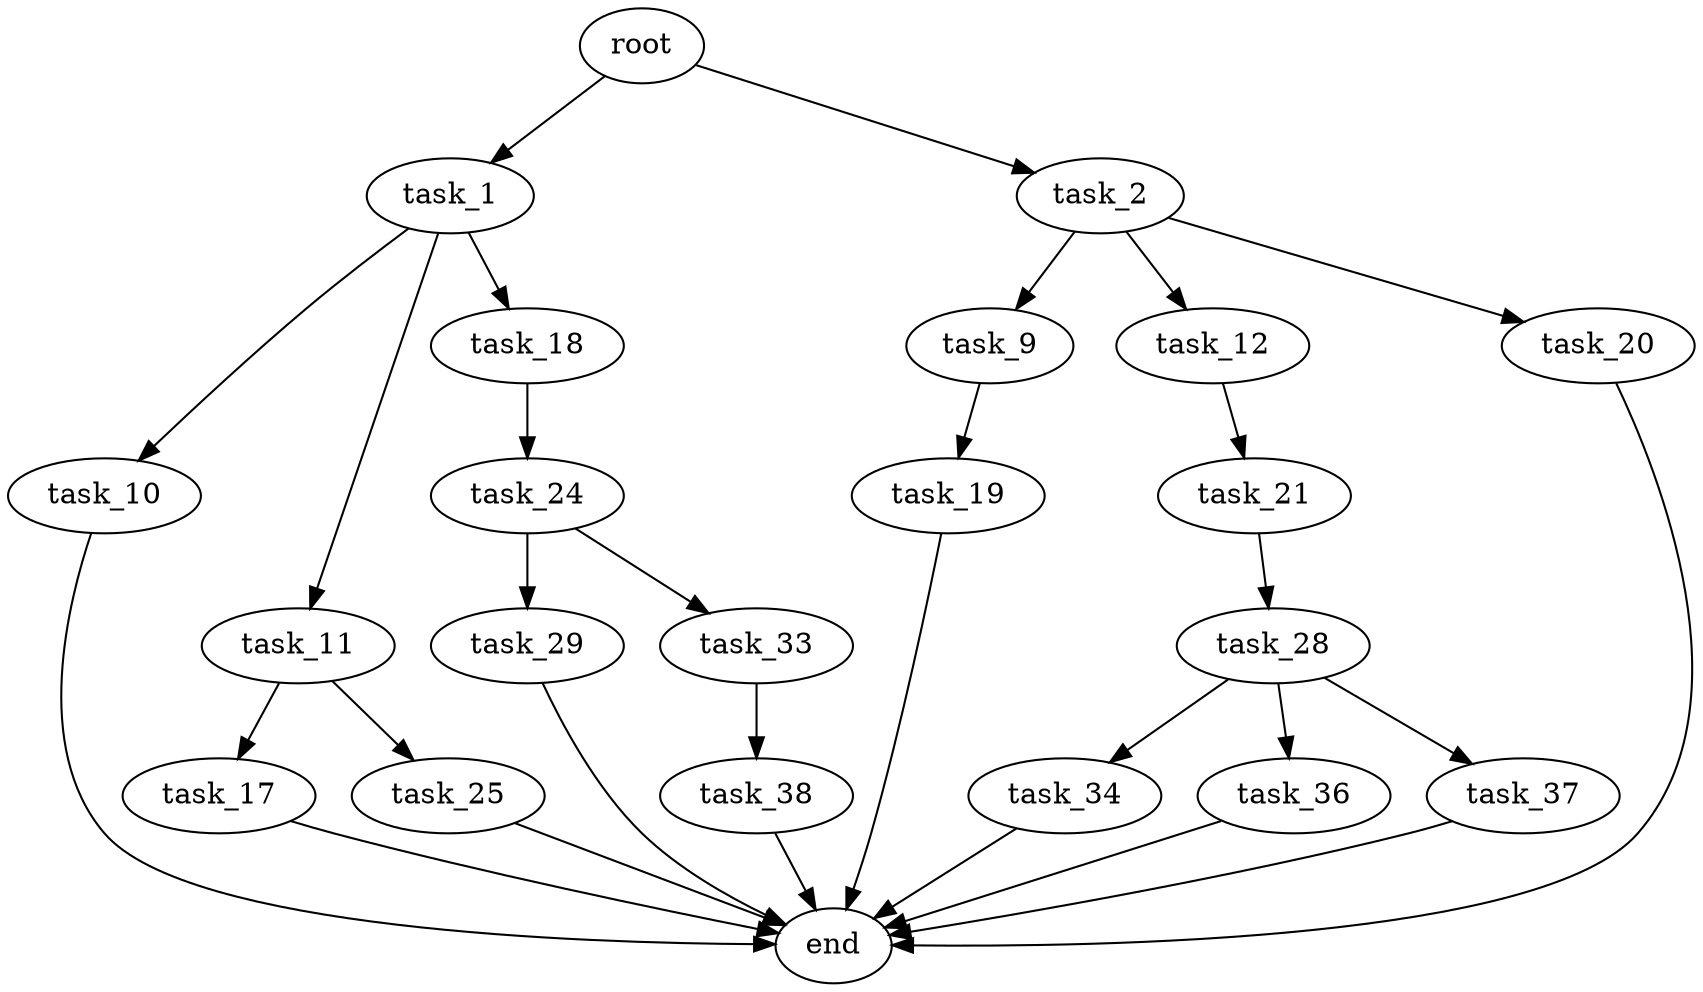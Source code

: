 digraph G {
  root [size="0.000000"];
  task_1 [size="1275448045369.000000"];
  task_2 [size="1177551581.000000"];
  task_9 [size="368293445632.000000"];
  task_10 [size="244512953462.000000"];
  task_11 [size="231928233984.000000"];
  task_12 [size="723411828597.000000"];
  task_17 [size="108344146496.000000"];
  task_18 [size="52996536932.000000"];
  task_19 [size="18273750445.000000"];
  task_20 [size="150079860057.000000"];
  task_21 [size="9895591560.000000"];
  task_24 [size="782757789696.000000"];
  task_25 [size="134217728000.000000"];
  task_28 [size="11700693952.000000"];
  task_29 [size="412078233.000000"];
  task_33 [size="4684076118.000000"];
  task_34 [size="10788167199.000000"];
  task_36 [size="68719476736.000000"];
  task_37 [size="3291215414.000000"];
  task_38 [size="554737427635.000000"];
  end [size="0.000000"];

  root -> task_1 [size="1.000000"];
  root -> task_2 [size="1.000000"];
  task_1 -> task_10 [size="838860800.000000"];
  task_1 -> task_11 [size="838860800.000000"];
  task_1 -> task_18 [size="838860800.000000"];
  task_2 -> task_9 [size="33554432.000000"];
  task_2 -> task_12 [size="33554432.000000"];
  task_2 -> task_20 [size="33554432.000000"];
  task_9 -> task_19 [size="411041792.000000"];
  task_10 -> end [size="1.000000"];
  task_11 -> task_17 [size="301989888.000000"];
  task_11 -> task_25 [size="301989888.000000"];
  task_12 -> task_21 [size="679477248.000000"];
  task_17 -> end [size="1.000000"];
  task_18 -> task_24 [size="75497472.000000"];
  task_19 -> end [size="1.000000"];
  task_20 -> end [size="1.000000"];
  task_21 -> task_28 [size="411041792.000000"];
  task_24 -> task_29 [size="679477248.000000"];
  task_24 -> task_33 [size="679477248.000000"];
  task_25 -> end [size="1.000000"];
  task_28 -> task_34 [size="411041792.000000"];
  task_28 -> task_36 [size="411041792.000000"];
  task_28 -> task_37 [size="411041792.000000"];
  task_29 -> end [size="1.000000"];
  task_33 -> task_38 [size="75497472.000000"];
  task_34 -> end [size="1.000000"];
  task_36 -> end [size="1.000000"];
  task_37 -> end [size="1.000000"];
  task_38 -> end [size="1.000000"];
}
